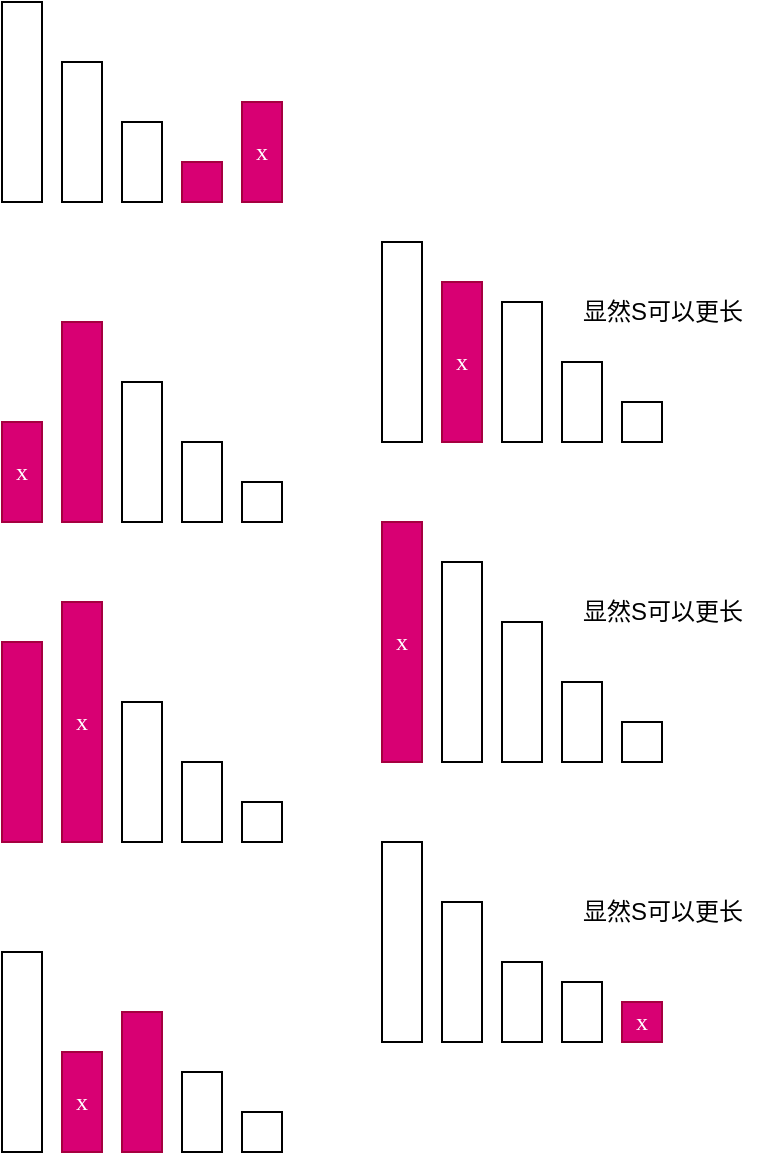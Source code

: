 <mxfile version="24.7.5">
  <diagram name="第 1 页" id="o_sHzlwDGB6HFb-b10OY">
    <mxGraphModel dx="1383" dy="797" grid="1" gridSize="10" guides="1" tooltips="1" connect="1" arrows="1" fold="1" page="1" pageScale="1" pageWidth="827" pageHeight="1169" background="none" math="0" shadow="0">
      <root>
        <mxCell id="0" />
        <mxCell id="1" parent="0" />
        <mxCell id="Si_FbXwoeOljD2cDCgw1-118" value="" style="rounded=0;whiteSpace=wrap;html=1;" vertex="1" parent="1">
          <mxGeometry x="80" y="60" width="20" height="100" as="geometry" />
        </mxCell>
        <mxCell id="Si_FbXwoeOljD2cDCgw1-119" value="" style="rounded=0;whiteSpace=wrap;html=1;" vertex="1" parent="1">
          <mxGeometry x="110" y="90" width="20" height="70" as="geometry" />
        </mxCell>
        <mxCell id="Si_FbXwoeOljD2cDCgw1-120" value="" style="rounded=0;whiteSpace=wrap;html=1;" vertex="1" parent="1">
          <mxGeometry x="140" y="120" width="20" height="40" as="geometry" />
        </mxCell>
        <mxCell id="Si_FbXwoeOljD2cDCgw1-121" value="" style="rounded=0;whiteSpace=wrap;html=1;fillColor=#d80073;fontColor=#ffffff;strokeColor=#A50040;" vertex="1" parent="1">
          <mxGeometry x="170" y="140" width="20" height="20" as="geometry" />
        </mxCell>
        <mxCell id="Si_FbXwoeOljD2cDCgw1-122" value="x" style="rounded=0;whiteSpace=wrap;html=1;fillColor=#d80073;fontColor=#ffffff;strokeColor=#A50040;fontFamily=Comic Sans MS;" vertex="1" parent="1">
          <mxGeometry x="200" y="110" width="20" height="50" as="geometry" />
        </mxCell>
        <mxCell id="Si_FbXwoeOljD2cDCgw1-123" value="" style="rounded=0;whiteSpace=wrap;html=1;fillColor=#d80073;fontColor=#ffffff;strokeColor=#A50040;" vertex="1" parent="1">
          <mxGeometry x="110" y="220" width="20" height="100" as="geometry" />
        </mxCell>
        <mxCell id="Si_FbXwoeOljD2cDCgw1-124" value="" style="rounded=0;whiteSpace=wrap;html=1;" vertex="1" parent="1">
          <mxGeometry x="140" y="250" width="20" height="70" as="geometry" />
        </mxCell>
        <mxCell id="Si_FbXwoeOljD2cDCgw1-125" value="" style="rounded=0;whiteSpace=wrap;html=1;" vertex="1" parent="1">
          <mxGeometry x="170" y="280" width="20" height="40" as="geometry" />
        </mxCell>
        <mxCell id="Si_FbXwoeOljD2cDCgw1-126" value="" style="rounded=0;whiteSpace=wrap;html=1;" vertex="1" parent="1">
          <mxGeometry x="200" y="300" width="20" height="20" as="geometry" />
        </mxCell>
        <mxCell id="Si_FbXwoeOljD2cDCgw1-127" value="x" style="rounded=0;whiteSpace=wrap;html=1;fillColor=#d80073;fontColor=#ffffff;strokeColor=#A50040;fontFamily=Comic Sans MS;" vertex="1" parent="1">
          <mxGeometry x="80" y="270" width="20" height="50" as="geometry" />
        </mxCell>
        <mxCell id="Si_FbXwoeOljD2cDCgw1-133" value="" style="rounded=0;whiteSpace=wrap;html=1;" vertex="1" parent="1">
          <mxGeometry x="80" y="535" width="20" height="100" as="geometry" />
        </mxCell>
        <mxCell id="Si_FbXwoeOljD2cDCgw1-134" value="" style="rounded=0;whiteSpace=wrap;html=1;fillColor=#d80073;fontColor=#ffffff;strokeColor=#A50040;" vertex="1" parent="1">
          <mxGeometry x="140" y="565" width="20" height="70" as="geometry" />
        </mxCell>
        <mxCell id="Si_FbXwoeOljD2cDCgw1-135" value="" style="rounded=0;whiteSpace=wrap;html=1;" vertex="1" parent="1">
          <mxGeometry x="170" y="595" width="20" height="40" as="geometry" />
        </mxCell>
        <mxCell id="Si_FbXwoeOljD2cDCgw1-136" value="" style="rounded=0;whiteSpace=wrap;html=1;" vertex="1" parent="1">
          <mxGeometry x="200" y="615" width="20" height="20" as="geometry" />
        </mxCell>
        <mxCell id="Si_FbXwoeOljD2cDCgw1-137" value="x" style="rounded=0;whiteSpace=wrap;html=1;fillColor=#d80073;fontColor=#ffffff;strokeColor=#A50040;fontFamily=Comic Sans MS;" vertex="1" parent="1">
          <mxGeometry x="110" y="585" width="20" height="50" as="geometry" />
        </mxCell>
        <mxCell id="Si_FbXwoeOljD2cDCgw1-138" value="" style="rounded=0;whiteSpace=wrap;html=1;" vertex="1" parent="1">
          <mxGeometry x="270" y="180" width="20" height="100" as="geometry" />
        </mxCell>
        <mxCell id="Si_FbXwoeOljD2cDCgw1-139" value="" style="rounded=0;whiteSpace=wrap;html=1;" vertex="1" parent="1">
          <mxGeometry x="330" y="210" width="20" height="70" as="geometry" />
        </mxCell>
        <mxCell id="Si_FbXwoeOljD2cDCgw1-140" value="" style="rounded=0;whiteSpace=wrap;html=1;" vertex="1" parent="1">
          <mxGeometry x="360" y="240" width="20" height="40" as="geometry" />
        </mxCell>
        <mxCell id="Si_FbXwoeOljD2cDCgw1-141" value="" style="rounded=0;whiteSpace=wrap;html=1;" vertex="1" parent="1">
          <mxGeometry x="390" y="260" width="20" height="20" as="geometry" />
        </mxCell>
        <mxCell id="Si_FbXwoeOljD2cDCgw1-142" value="x" style="rounded=0;whiteSpace=wrap;html=1;fillColor=#d80073;fontColor=#ffffff;strokeColor=#A50040;fontFamily=Comic Sans MS;" vertex="1" parent="1">
          <mxGeometry x="300" y="200" width="20" height="80" as="geometry" />
        </mxCell>
        <mxCell id="Si_FbXwoeOljD2cDCgw1-143" value="显然S可以更长" style="text;html=1;align=center;verticalAlign=middle;resizable=0;points=[];autosize=1;strokeColor=none;fillColor=none;" vertex="1" parent="1">
          <mxGeometry x="360" y="200" width="100" height="30" as="geometry" />
        </mxCell>
        <mxCell id="Si_FbXwoeOljD2cDCgw1-144" value="" style="rounded=0;whiteSpace=wrap;html=1;fillColor=#d80073;fontColor=#ffffff;strokeColor=#A50040;" vertex="1" parent="1">
          <mxGeometry x="80" y="380" width="20" height="100" as="geometry" />
        </mxCell>
        <mxCell id="Si_FbXwoeOljD2cDCgw1-145" value="" style="rounded=0;whiteSpace=wrap;html=1;" vertex="1" parent="1">
          <mxGeometry x="140" y="410" width="20" height="70" as="geometry" />
        </mxCell>
        <mxCell id="Si_FbXwoeOljD2cDCgw1-146" value="" style="rounded=0;whiteSpace=wrap;html=1;" vertex="1" parent="1">
          <mxGeometry x="170" y="440" width="20" height="40" as="geometry" />
        </mxCell>
        <mxCell id="Si_FbXwoeOljD2cDCgw1-147" value="" style="rounded=0;whiteSpace=wrap;html=1;" vertex="1" parent="1">
          <mxGeometry x="200" y="460" width="20" height="20" as="geometry" />
        </mxCell>
        <mxCell id="Si_FbXwoeOljD2cDCgw1-148" value="x" style="rounded=0;whiteSpace=wrap;html=1;fillColor=#d80073;fontColor=#ffffff;strokeColor=#A50040;fontFamily=Comic Sans MS;" vertex="1" parent="1">
          <mxGeometry x="110" y="360" width="20" height="120" as="geometry" />
        </mxCell>
        <mxCell id="Si_FbXwoeOljD2cDCgw1-150" value="" style="rounded=0;whiteSpace=wrap;html=1;" vertex="1" parent="1">
          <mxGeometry x="300" y="340" width="20" height="100" as="geometry" />
        </mxCell>
        <mxCell id="Si_FbXwoeOljD2cDCgw1-151" value="" style="rounded=0;whiteSpace=wrap;html=1;" vertex="1" parent="1">
          <mxGeometry x="330" y="370" width="20" height="70" as="geometry" />
        </mxCell>
        <mxCell id="Si_FbXwoeOljD2cDCgw1-152" value="" style="rounded=0;whiteSpace=wrap;html=1;" vertex="1" parent="1">
          <mxGeometry x="360" y="400" width="20" height="40" as="geometry" />
        </mxCell>
        <mxCell id="Si_FbXwoeOljD2cDCgw1-153" value="" style="rounded=0;whiteSpace=wrap;html=1;" vertex="1" parent="1">
          <mxGeometry x="390" y="420" width="20" height="20" as="geometry" />
        </mxCell>
        <mxCell id="Si_FbXwoeOljD2cDCgw1-154" value="x" style="rounded=0;whiteSpace=wrap;html=1;fillColor=#d80073;fontColor=#ffffff;strokeColor=#A50040;fontFamily=Comic Sans MS;" vertex="1" parent="1">
          <mxGeometry x="270" y="320" width="20" height="120" as="geometry" />
        </mxCell>
        <mxCell id="Si_FbXwoeOljD2cDCgw1-155" value="显然S可以更长" style="text;html=1;align=center;verticalAlign=middle;resizable=0;points=[];autosize=1;strokeColor=none;fillColor=none;" vertex="1" parent="1">
          <mxGeometry x="360" y="350" width="100" height="30" as="geometry" />
        </mxCell>
        <mxCell id="Si_FbXwoeOljD2cDCgw1-156" value="" style="rounded=0;whiteSpace=wrap;html=1;" vertex="1" parent="1">
          <mxGeometry x="270" y="480" width="20" height="100" as="geometry" />
        </mxCell>
        <mxCell id="Si_FbXwoeOljD2cDCgw1-157" value="" style="rounded=0;whiteSpace=wrap;html=1;" vertex="1" parent="1">
          <mxGeometry x="300" y="510" width="20" height="70" as="geometry" />
        </mxCell>
        <mxCell id="Si_FbXwoeOljD2cDCgw1-158" value="" style="rounded=0;whiteSpace=wrap;html=1;" vertex="1" parent="1">
          <mxGeometry x="330" y="540" width="20" height="40" as="geometry" />
        </mxCell>
        <mxCell id="Si_FbXwoeOljD2cDCgw1-159" value="" style="rounded=0;whiteSpace=wrap;html=1;" vertex="1" parent="1">
          <mxGeometry x="360" y="550" width="20" height="30" as="geometry" />
        </mxCell>
        <mxCell id="Si_FbXwoeOljD2cDCgw1-160" value="x" style="rounded=0;whiteSpace=wrap;html=1;fillColor=#d80073;fontColor=#ffffff;strokeColor=#A50040;fontFamily=Comic Sans MS;" vertex="1" parent="1">
          <mxGeometry x="390" y="560" width="20" height="20" as="geometry" />
        </mxCell>
        <mxCell id="Si_FbXwoeOljD2cDCgw1-161" value="显然S可以更长" style="text;html=1;align=center;verticalAlign=middle;resizable=0;points=[];autosize=1;strokeColor=none;fillColor=none;" vertex="1" parent="1">
          <mxGeometry x="360" y="500" width="100" height="30" as="geometry" />
        </mxCell>
      </root>
    </mxGraphModel>
  </diagram>
</mxfile>
